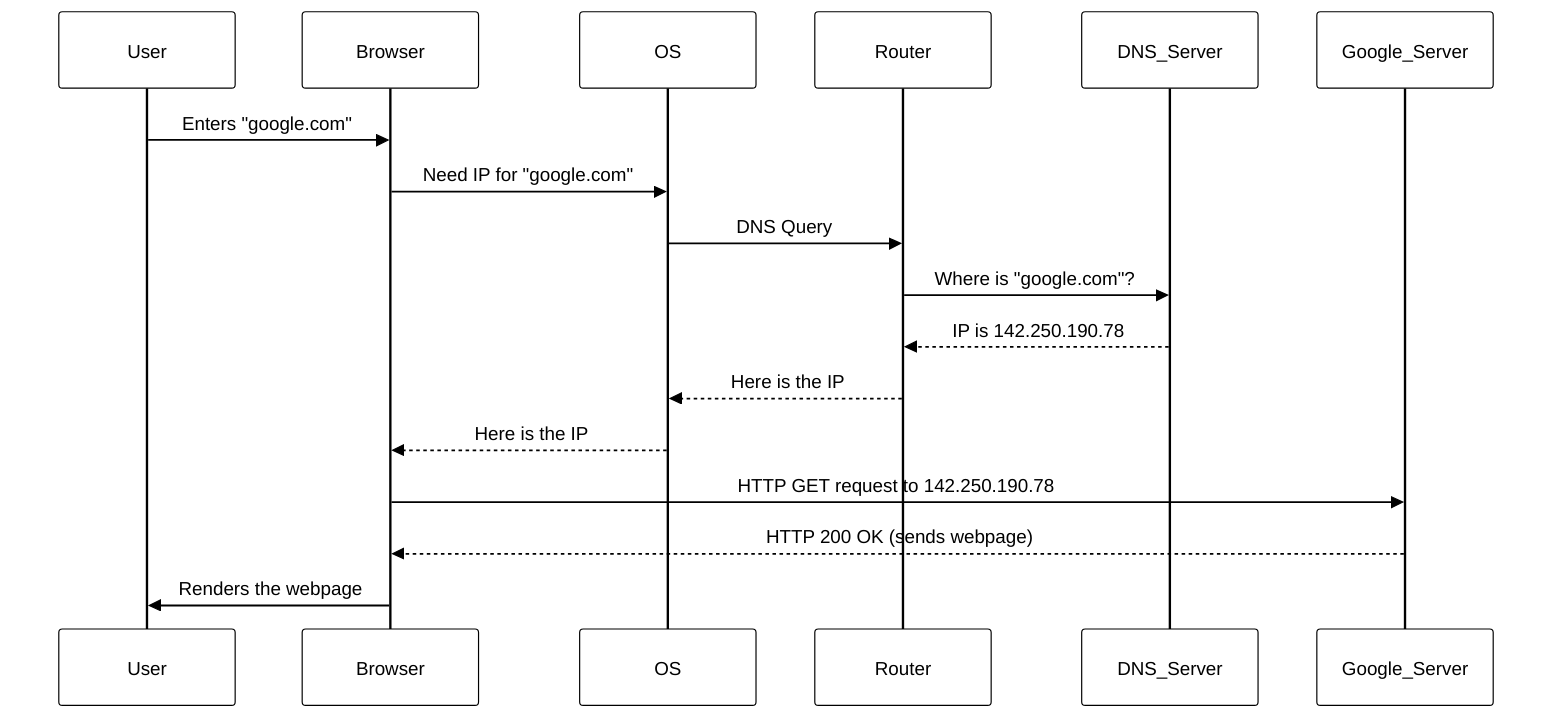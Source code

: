 sequenceDiagram
    participant User
    participant Browser
    participant OS
    participant Router
    participant DNS_Server
    participant Google_Server

    User->>Browser: Enters "google.com"
    Browser->>OS: Need IP for "google.com"
    OS->>Router: DNS Query
    Router->>DNS_Server: Where is "google.com"?
    DNS_Server-->>Router: IP is 142.250.190.78
    Router-->>OS: Here is the IP
    OS-->>Browser: Here is the IP
    Browser->>Google_Server: HTTP GET request to 142.250.190.78
    Google_Server-->>Browser: HTTP 200 OK (sends webpage)
    Browser->>User: Renders the webpage
    
    %%{init: {'theme':'base', 'themeVariables': {'primaryColor':'#ffffff', 'primaryTextColor':'#000000', 'primaryBorderColor':'#000000', 'lineColor':'#000000', 'secondaryColor':'#ffffff', 'tertiaryColor':'#ffffff'}}}%%
